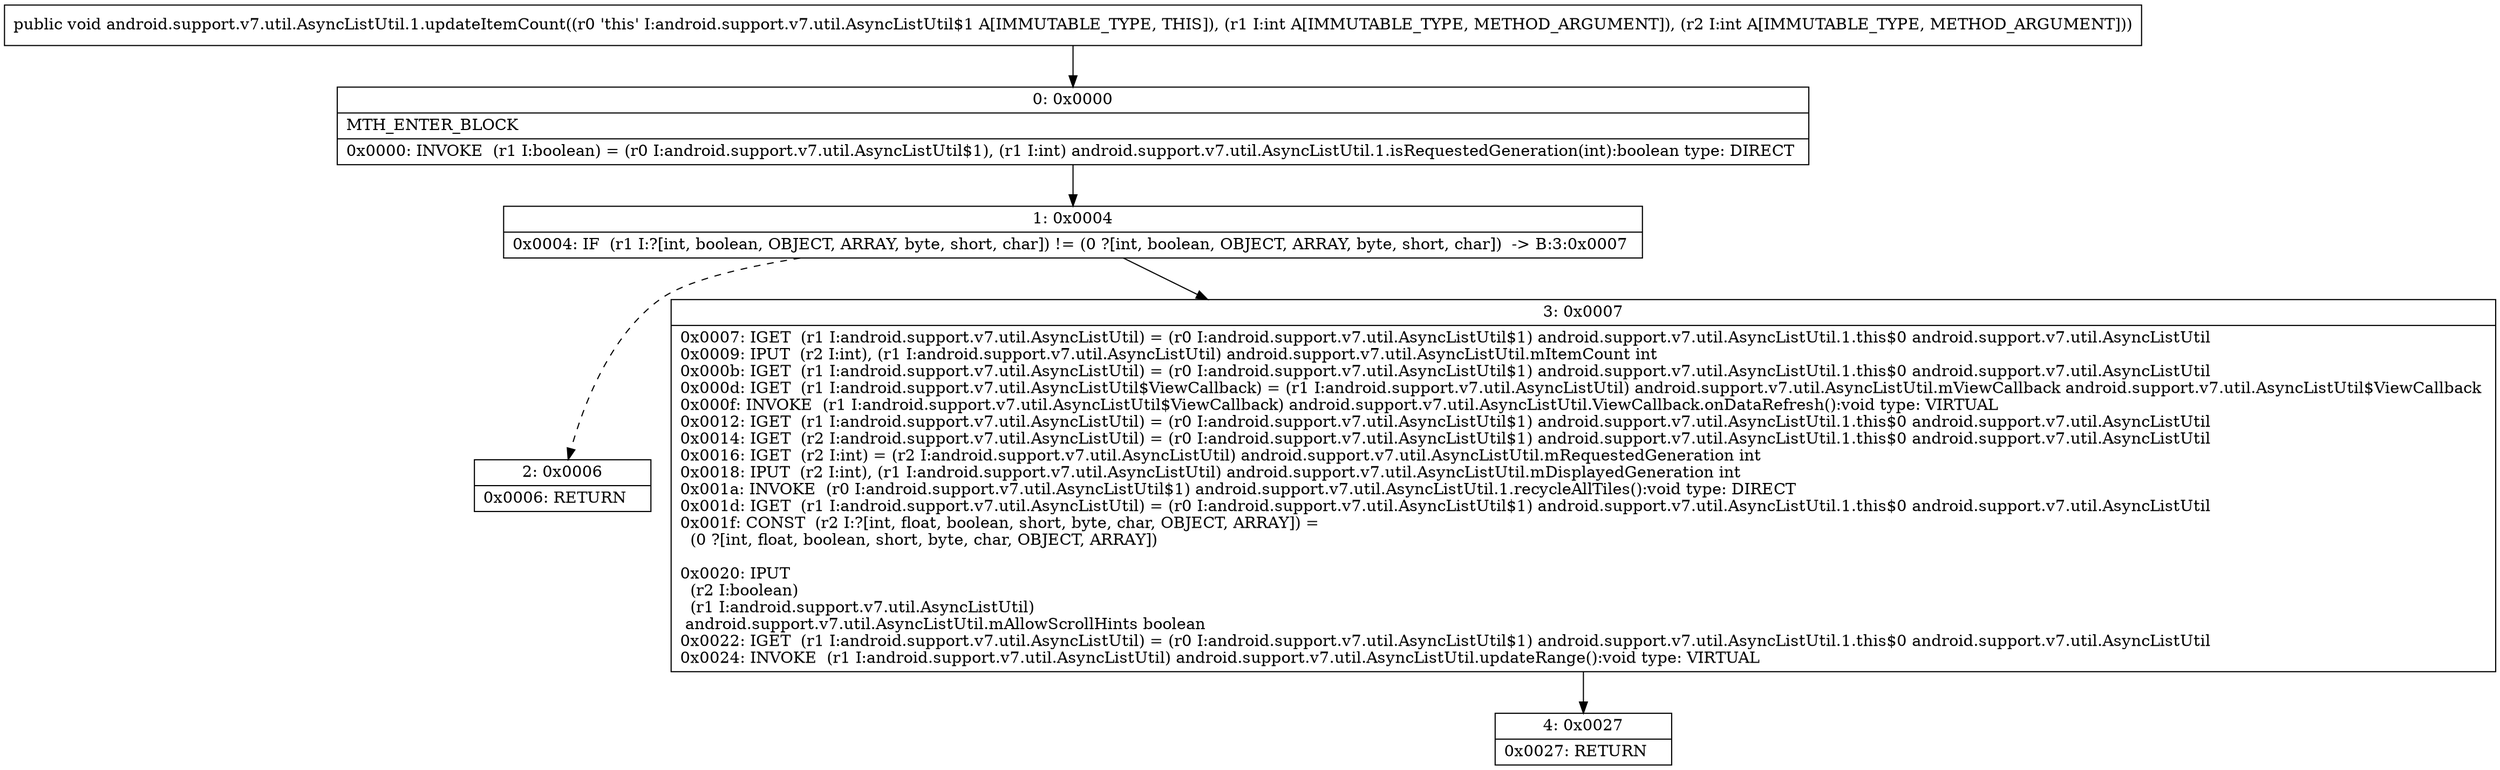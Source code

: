 digraph "CFG forandroid.support.v7.util.AsyncListUtil.1.updateItemCount(II)V" {
Node_0 [shape=record,label="{0\:\ 0x0000|MTH_ENTER_BLOCK\l|0x0000: INVOKE  (r1 I:boolean) = (r0 I:android.support.v7.util.AsyncListUtil$1), (r1 I:int) android.support.v7.util.AsyncListUtil.1.isRequestedGeneration(int):boolean type: DIRECT \l}"];
Node_1 [shape=record,label="{1\:\ 0x0004|0x0004: IF  (r1 I:?[int, boolean, OBJECT, ARRAY, byte, short, char]) != (0 ?[int, boolean, OBJECT, ARRAY, byte, short, char])  \-\> B:3:0x0007 \l}"];
Node_2 [shape=record,label="{2\:\ 0x0006|0x0006: RETURN   \l}"];
Node_3 [shape=record,label="{3\:\ 0x0007|0x0007: IGET  (r1 I:android.support.v7.util.AsyncListUtil) = (r0 I:android.support.v7.util.AsyncListUtil$1) android.support.v7.util.AsyncListUtil.1.this$0 android.support.v7.util.AsyncListUtil \l0x0009: IPUT  (r2 I:int), (r1 I:android.support.v7.util.AsyncListUtil) android.support.v7.util.AsyncListUtil.mItemCount int \l0x000b: IGET  (r1 I:android.support.v7.util.AsyncListUtil) = (r0 I:android.support.v7.util.AsyncListUtil$1) android.support.v7.util.AsyncListUtil.1.this$0 android.support.v7.util.AsyncListUtil \l0x000d: IGET  (r1 I:android.support.v7.util.AsyncListUtil$ViewCallback) = (r1 I:android.support.v7.util.AsyncListUtil) android.support.v7.util.AsyncListUtil.mViewCallback android.support.v7.util.AsyncListUtil$ViewCallback \l0x000f: INVOKE  (r1 I:android.support.v7.util.AsyncListUtil$ViewCallback) android.support.v7.util.AsyncListUtil.ViewCallback.onDataRefresh():void type: VIRTUAL \l0x0012: IGET  (r1 I:android.support.v7.util.AsyncListUtil) = (r0 I:android.support.v7.util.AsyncListUtil$1) android.support.v7.util.AsyncListUtil.1.this$0 android.support.v7.util.AsyncListUtil \l0x0014: IGET  (r2 I:android.support.v7.util.AsyncListUtil) = (r0 I:android.support.v7.util.AsyncListUtil$1) android.support.v7.util.AsyncListUtil.1.this$0 android.support.v7.util.AsyncListUtil \l0x0016: IGET  (r2 I:int) = (r2 I:android.support.v7.util.AsyncListUtil) android.support.v7.util.AsyncListUtil.mRequestedGeneration int \l0x0018: IPUT  (r2 I:int), (r1 I:android.support.v7.util.AsyncListUtil) android.support.v7.util.AsyncListUtil.mDisplayedGeneration int \l0x001a: INVOKE  (r0 I:android.support.v7.util.AsyncListUtil$1) android.support.v7.util.AsyncListUtil.1.recycleAllTiles():void type: DIRECT \l0x001d: IGET  (r1 I:android.support.v7.util.AsyncListUtil) = (r0 I:android.support.v7.util.AsyncListUtil$1) android.support.v7.util.AsyncListUtil.1.this$0 android.support.v7.util.AsyncListUtil \l0x001f: CONST  (r2 I:?[int, float, boolean, short, byte, char, OBJECT, ARRAY]) = \l  (0 ?[int, float, boolean, short, byte, char, OBJECT, ARRAY])\l \l0x0020: IPUT  \l  (r2 I:boolean)\l  (r1 I:android.support.v7.util.AsyncListUtil)\l android.support.v7.util.AsyncListUtil.mAllowScrollHints boolean \l0x0022: IGET  (r1 I:android.support.v7.util.AsyncListUtil) = (r0 I:android.support.v7.util.AsyncListUtil$1) android.support.v7.util.AsyncListUtil.1.this$0 android.support.v7.util.AsyncListUtil \l0x0024: INVOKE  (r1 I:android.support.v7.util.AsyncListUtil) android.support.v7.util.AsyncListUtil.updateRange():void type: VIRTUAL \l}"];
Node_4 [shape=record,label="{4\:\ 0x0027|0x0027: RETURN   \l}"];
MethodNode[shape=record,label="{public void android.support.v7.util.AsyncListUtil.1.updateItemCount((r0 'this' I:android.support.v7.util.AsyncListUtil$1 A[IMMUTABLE_TYPE, THIS]), (r1 I:int A[IMMUTABLE_TYPE, METHOD_ARGUMENT]), (r2 I:int A[IMMUTABLE_TYPE, METHOD_ARGUMENT])) }"];
MethodNode -> Node_0;
Node_0 -> Node_1;
Node_1 -> Node_2[style=dashed];
Node_1 -> Node_3;
Node_3 -> Node_4;
}


